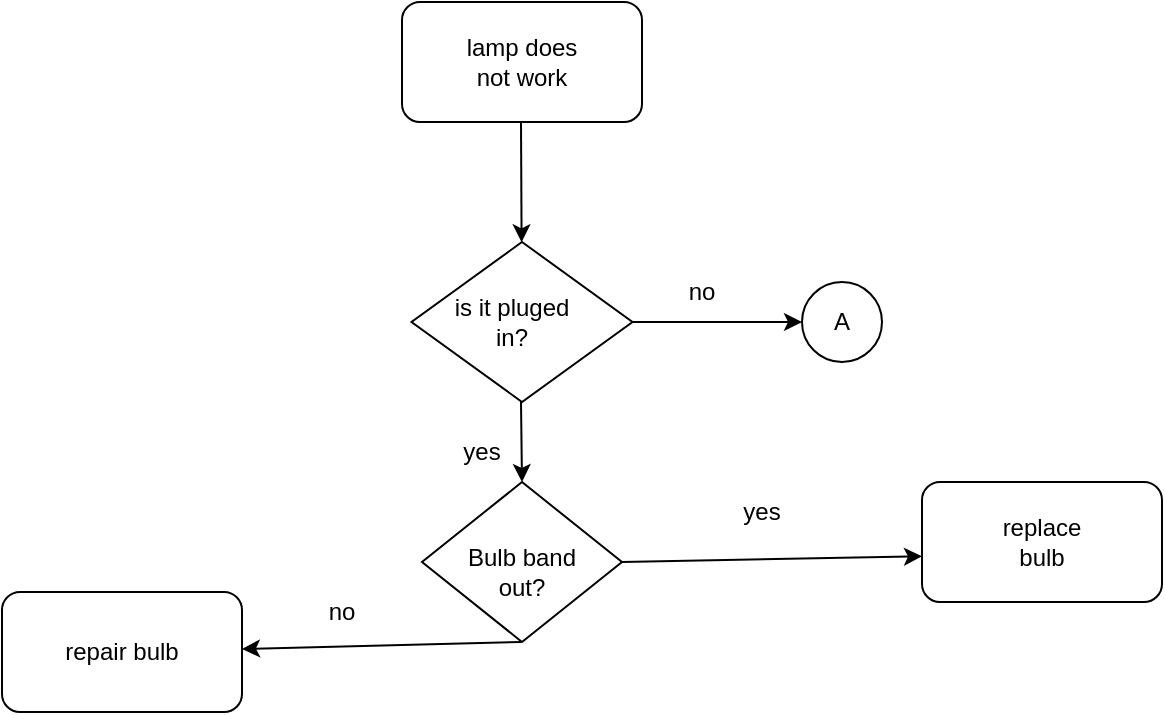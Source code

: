 <mxfile version="26.2.14">
  <diagram name="Page-1" id="bQXXmXO6sF2ARtRN_31I">
    <mxGraphModel dx="1034" dy="570" grid="1" gridSize="10" guides="1" tooltips="1" connect="1" arrows="1" fold="1" page="1" pageScale="1" pageWidth="850" pageHeight="1100" math="0" shadow="0">
      <root>
        <mxCell id="0" />
        <mxCell id="1" parent="0" />
        <mxCell id="8RK9HkaTxJHfWx39jH-P-1" value="" style="rounded=1;whiteSpace=wrap;html=1;" vertex="1" parent="1">
          <mxGeometry x="340" y="40" width="120" height="60" as="geometry" />
        </mxCell>
        <mxCell id="8RK9HkaTxJHfWx39jH-P-2" value="" style="endArrow=classic;html=1;rounded=0;" edge="1" parent="1" target="8RK9HkaTxJHfWx39jH-P-3">
          <mxGeometry width="50" height="50" relative="1" as="geometry">
            <mxPoint x="399.5" y="100" as="sourcePoint" />
            <mxPoint x="399.5" y="190" as="targetPoint" />
          </mxGeometry>
        </mxCell>
        <mxCell id="8RK9HkaTxJHfWx39jH-P-3" value="" style="rhombus;whiteSpace=wrap;html=1;" vertex="1" parent="1">
          <mxGeometry x="344.75" y="160" width="110.5" height="80" as="geometry" />
        </mxCell>
        <mxCell id="8RK9HkaTxJHfWx39jH-P-4" value="" style="endArrow=classic;html=1;rounded=0;" edge="1" parent="1" target="8RK9HkaTxJHfWx39jH-P-5">
          <mxGeometry width="50" height="50" relative="1" as="geometry">
            <mxPoint x="455.25" y="200" as="sourcePoint" />
            <mxPoint x="520" y="200" as="targetPoint" />
          </mxGeometry>
        </mxCell>
        <mxCell id="8RK9HkaTxJHfWx39jH-P-5" value="" style="ellipse;whiteSpace=wrap;html=1;aspect=fixed;" vertex="1" parent="1">
          <mxGeometry x="540" y="180" width="40" height="40" as="geometry" />
        </mxCell>
        <mxCell id="8RK9HkaTxJHfWx39jH-P-6" value="no" style="text;html=1;align=center;verticalAlign=middle;whiteSpace=wrap;rounded=0;" vertex="1" parent="1">
          <mxGeometry x="460" y="170" width="60" height="30" as="geometry" />
        </mxCell>
        <mxCell id="8RK9HkaTxJHfWx39jH-P-7" value="A" style="text;html=1;align=center;verticalAlign=middle;whiteSpace=wrap;rounded=0;" vertex="1" parent="1">
          <mxGeometry x="530" y="185" width="60" height="30" as="geometry" />
        </mxCell>
        <mxCell id="8RK9HkaTxJHfWx39jH-P-9" value="lamp does not work" style="text;html=1;align=center;verticalAlign=middle;whiteSpace=wrap;rounded=0;" vertex="1" parent="1">
          <mxGeometry x="370" y="55" width="60" height="30" as="geometry" />
        </mxCell>
        <mxCell id="8RK9HkaTxJHfWx39jH-P-10" value="" style="endArrow=classic;html=1;rounded=0;" edge="1" parent="1">
          <mxGeometry width="50" height="50" relative="1" as="geometry">
            <mxPoint x="399.5" y="240" as="sourcePoint" />
            <mxPoint x="400" y="280" as="targetPoint" />
          </mxGeometry>
        </mxCell>
        <mxCell id="8RK9HkaTxJHfWx39jH-P-13" value="" style="rhombus;whiteSpace=wrap;html=1;" vertex="1" parent="1">
          <mxGeometry x="350" y="280" width="100" height="80" as="geometry" />
        </mxCell>
        <mxCell id="8RK9HkaTxJHfWx39jH-P-14" value="Bulb band out?" style="text;html=1;align=center;verticalAlign=middle;whiteSpace=wrap;rounded=0;" vertex="1" parent="1">
          <mxGeometry x="370" y="310" width="60" height="30" as="geometry" />
        </mxCell>
        <mxCell id="8RK9HkaTxJHfWx39jH-P-15" value="" style="endArrow=classic;html=1;rounded=0;" edge="1" parent="1" target="8RK9HkaTxJHfWx39jH-P-16">
          <mxGeometry width="50" height="50" relative="1" as="geometry">
            <mxPoint x="399.5" y="360" as="sourcePoint" />
            <mxPoint x="400" y="410" as="targetPoint" />
          </mxGeometry>
        </mxCell>
        <mxCell id="8RK9HkaTxJHfWx39jH-P-16" value="" style="rounded=1;whiteSpace=wrap;html=1;" vertex="1" parent="1">
          <mxGeometry x="140" y="335" width="120" height="60" as="geometry" />
        </mxCell>
        <mxCell id="8RK9HkaTxJHfWx39jH-P-18" value="repair bulb" style="text;html=1;align=center;verticalAlign=middle;whiteSpace=wrap;rounded=0;" vertex="1" parent="1">
          <mxGeometry x="170" y="350" width="60" height="30" as="geometry" />
        </mxCell>
        <mxCell id="8RK9HkaTxJHfWx39jH-P-20" value="" style="endArrow=classic;html=1;rounded=0;exitX=1;exitY=0.5;exitDx=0;exitDy=0;" edge="1" parent="1" source="8RK9HkaTxJHfWx39jH-P-13">
          <mxGeometry width="50" height="50" relative="1" as="geometry">
            <mxPoint x="450" y="302.86" as="sourcePoint" />
            <mxPoint x="600" y="317.146" as="targetPoint" />
          </mxGeometry>
        </mxCell>
        <mxCell id="8RK9HkaTxJHfWx39jH-P-21" value="" style="rounded=1;whiteSpace=wrap;html=1;" vertex="1" parent="1">
          <mxGeometry x="600" y="280" width="120" height="60" as="geometry" />
        </mxCell>
        <mxCell id="8RK9HkaTxJHfWx39jH-P-22" value="is it pluged in?" style="text;html=1;align=center;verticalAlign=middle;whiteSpace=wrap;rounded=0;" vertex="1" parent="1">
          <mxGeometry x="365" y="185" width="60" height="30" as="geometry" />
        </mxCell>
        <mxCell id="8RK9HkaTxJHfWx39jH-P-23" value="replace bulb" style="text;html=1;align=center;verticalAlign=middle;whiteSpace=wrap;rounded=0;" vertex="1" parent="1">
          <mxGeometry x="630" y="295" width="60" height="30" as="geometry" />
        </mxCell>
        <mxCell id="8RK9HkaTxJHfWx39jH-P-25" value="yes" style="text;html=1;align=center;verticalAlign=middle;whiteSpace=wrap;rounded=0;" vertex="1" parent="1">
          <mxGeometry x="350" y="250" width="60" height="30" as="geometry" />
        </mxCell>
        <mxCell id="8RK9HkaTxJHfWx39jH-P-26" value="yes" style="text;html=1;align=center;verticalAlign=middle;whiteSpace=wrap;rounded=0;" vertex="1" parent="1">
          <mxGeometry x="490" y="280" width="60" height="30" as="geometry" />
        </mxCell>
        <mxCell id="8RK9HkaTxJHfWx39jH-P-27" value="no" style="text;html=1;align=center;verticalAlign=middle;whiteSpace=wrap;rounded=0;" vertex="1" parent="1">
          <mxGeometry x="280" y="330" width="60" height="30" as="geometry" />
        </mxCell>
      </root>
    </mxGraphModel>
  </diagram>
</mxfile>
